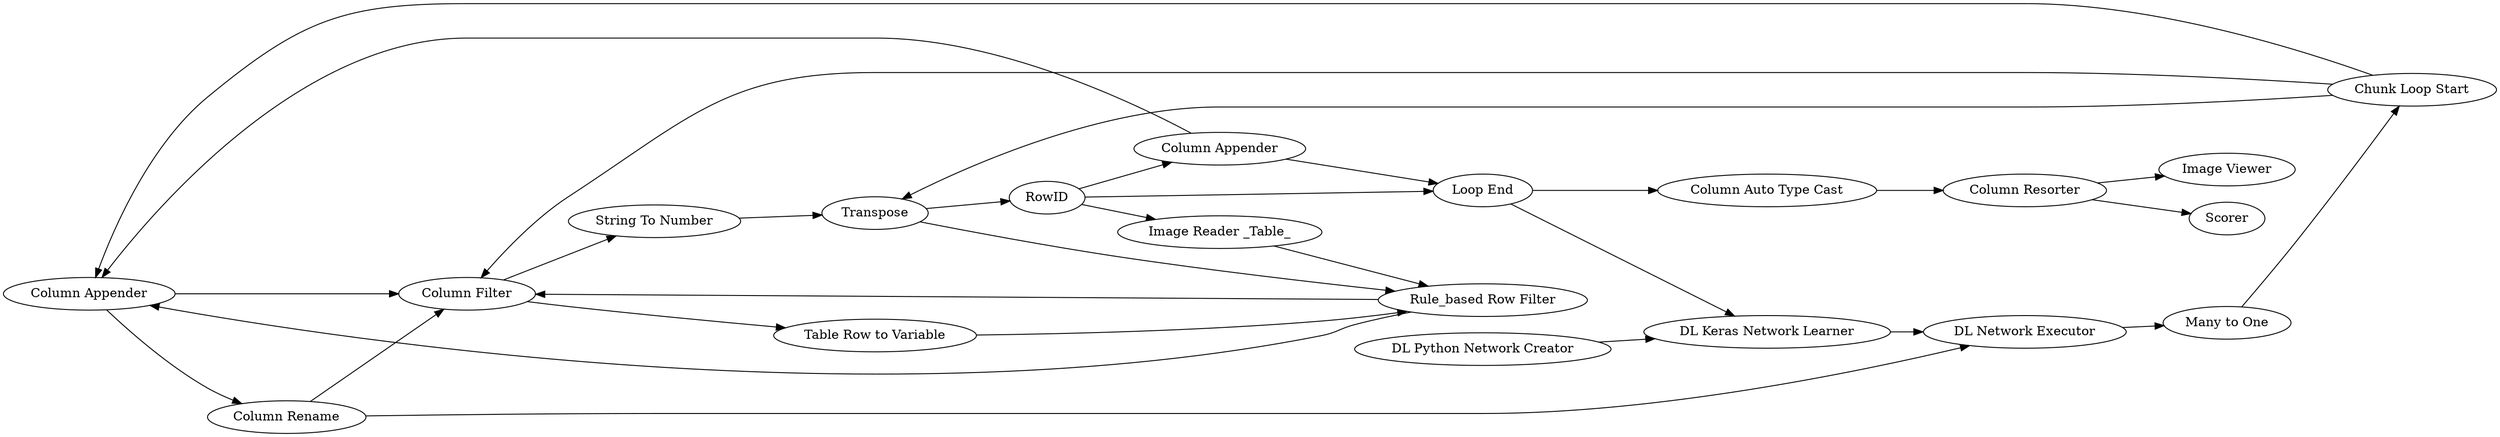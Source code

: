 digraph {
	54 -> 42
	53 -> 54
	56 -> 58
	65 -> 85
	63 -> 73
	52 -> 60
	60 -> 56
	87 -> 20
	42 -> 56
	54 -> 56
	65 -> 84
	63 -> 89
	73 -> 65
	60 -> 54
	58 -> 57
	57 -> 59
	59 -> 63
	53 -> 57
	62 -> 54
	55 -> 60
	42 -> 87
	59 -> 62
	53 -> 56
	56 -> 55
	59 -> 52
	89 -> 87
	57 -> 60
	88 -> 89
	62 -> 63
	20 -> 53
	57 [label=Transpose]
	55 [label="Table Row to Variable"]
	89 [label="DL Keras Network Learner"]
	58 [label="String To Number"]
	84 [label=Scorer]
	56 [label="Column Filter"]
	54 [label="Column Appender"]
	85 [label="Image Viewer"]
	59 [label=RowID]
	42 [label="Column Rename"]
	53 [label="Chunk Loop Start"]
	87 [label="DL Network Executor"]
	63 [label="Loop End"]
	60 [label="Rule_based Row Filter"]
	20 [label="Many to One"]
	62 [label="Column Appender"]
	65 [label="Column Resorter"]
	88 [label="DL Python Network Creator"]
	52 [label="Image Reader _Table_"]
	73 [label="Column Auto Type Cast"]
	rankdir=LR
}
